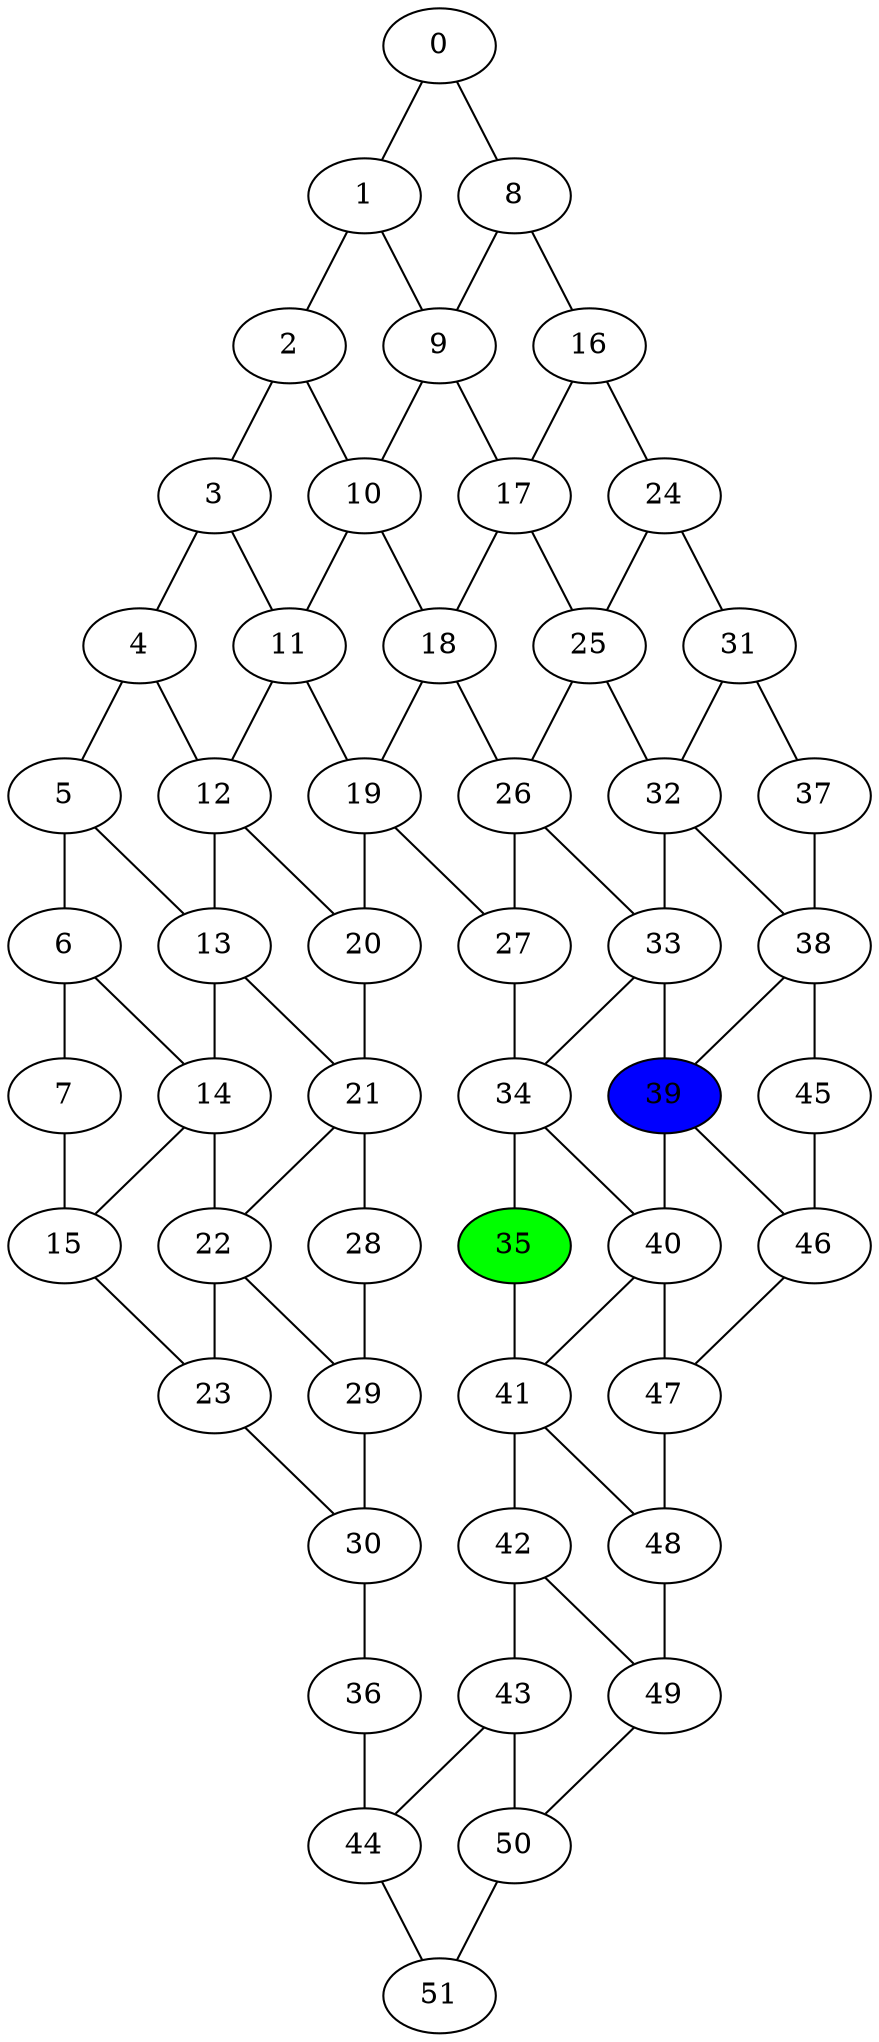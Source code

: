 graph G {
0 -- 1
0 -- 8
1 -- 2
1 -- 9
2 -- 3
2 -- 10
3 -- 4
3 -- 11
4 -- 5
4 -- 12
5 -- 6
5 -- 13
6 -- 7
6 -- 14
7 -- 15
8 -- 9
8 -- 16
9 -- 10
9 -- 17
10 -- 11
10 -- 18
11 -- 12
11 -- 19
12 -- 13
12 -- 20
13 -- 14
13 -- 21
14 -- 15
14 -- 22
15 -- 23
16 -- 17
16 -- 24
17 -- 18
17 -- 25
18 -- 19
18 -- 26
19 -- 20
19 -- 27
20 -- 21
21 -- 22
21 -- 28
22 -- 23
22 -- 29
23 -- 30
24 -- 25
24 -- 31
25 -- 26
25 -- 32
26 -- 27
26 -- 33
27 -- 34
28 -- 29
29 -- 30
30 -- 36
31 -- 32
31 -- 37
32 -- 33
32 -- 38
33 -- 34
33 -- 39
34 -- 35
34 -- 40
35 -- 41
36 -- 44
37 -- 38
38 -- 39
38 -- 45
39 -- 40
39 -- 46
40 -- 41
40 -- 47
41 -- 42
41 -- 48
42 -- 43
42 -- 49
43 -- 44
43 -- 50
44 -- 51
45 -- 46
46 -- 47
47 -- 48
48 -- 49
49 -- 50
50 -- 51
35 [fillcolor=green, style=filled]
39 [fillcolor=blue, style=filled]
}
